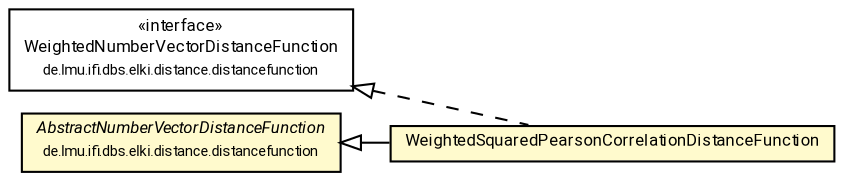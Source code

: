 #!/usr/local/bin/dot
#
# Class diagram 
# Generated by UMLGraph version R5_7_2-60-g0e99a6 (http://www.spinellis.gr/umlgraph/)
#

digraph G {
	graph [fontnames="svg"]
	edge [fontname="Roboto",fontsize=7,labelfontname="Roboto",labelfontsize=7,color="black"];
	node [fontname="Roboto",fontcolor="black",fontsize=8,shape=plaintext,margin=0,width=0,height=0];
	nodesep=0.15;
	ranksep=0.25;
	rankdir=LR;
	// de.lmu.ifi.dbs.elki.distance.distancefunction.correlation.WeightedSquaredPearsonCorrelationDistanceFunction
	c10909862 [label=<<table title="de.lmu.ifi.dbs.elki.distance.distancefunction.correlation.WeightedSquaredPearsonCorrelationDistanceFunction" border="0" cellborder="1" cellspacing="0" cellpadding="2" bgcolor="lemonChiffon" href="WeightedSquaredPearsonCorrelationDistanceFunction.html" target="_parent">
		<tr><td><table border="0" cellspacing="0" cellpadding="1">
		<tr><td align="center" balign="center"> <font face="Roboto">WeightedSquaredPearsonCorrelationDistanceFunction</font> </td></tr>
		</table></td></tr>
		</table>>, URL="WeightedSquaredPearsonCorrelationDistanceFunction.html"];
	// de.lmu.ifi.dbs.elki.distance.distancefunction.WeightedNumberVectorDistanceFunction<V>
	c10909870 [label=<<table title="de.lmu.ifi.dbs.elki.distance.distancefunction.WeightedNumberVectorDistanceFunction" border="0" cellborder="1" cellspacing="0" cellpadding="2" href="../WeightedNumberVectorDistanceFunction.html" target="_parent">
		<tr><td><table border="0" cellspacing="0" cellpadding="1">
		<tr><td align="center" balign="center"> &#171;interface&#187; </td></tr>
		<tr><td align="center" balign="center"> <font face="Roboto">WeightedNumberVectorDistanceFunction</font> </td></tr>
		<tr><td align="center" balign="center"> <font face="Roboto" point-size="7.0">de.lmu.ifi.dbs.elki.distance.distancefunction</font> </td></tr>
		</table></td></tr>
		</table>>, URL="../WeightedNumberVectorDistanceFunction.html"];
	// de.lmu.ifi.dbs.elki.distance.distancefunction.AbstractNumberVectorDistanceFunction
	c10909946 [label=<<table title="de.lmu.ifi.dbs.elki.distance.distancefunction.AbstractNumberVectorDistanceFunction" border="0" cellborder="1" cellspacing="0" cellpadding="2" bgcolor="LemonChiffon" href="../AbstractNumberVectorDistanceFunction.html" target="_parent">
		<tr><td><table border="0" cellspacing="0" cellpadding="1">
		<tr><td align="center" balign="center"> <font face="Roboto"><i>AbstractNumberVectorDistanceFunction</i></font> </td></tr>
		<tr><td align="center" balign="center"> <font face="Roboto" point-size="7.0">de.lmu.ifi.dbs.elki.distance.distancefunction</font> </td></tr>
		</table></td></tr>
		</table>>, URL="../AbstractNumberVectorDistanceFunction.html"];
	// de.lmu.ifi.dbs.elki.distance.distancefunction.correlation.WeightedSquaredPearsonCorrelationDistanceFunction extends de.lmu.ifi.dbs.elki.distance.distancefunction.AbstractNumberVectorDistanceFunction
	c10909946 -> c10909862 [arrowtail=empty,dir=back,weight=10];
	// de.lmu.ifi.dbs.elki.distance.distancefunction.correlation.WeightedSquaredPearsonCorrelationDistanceFunction implements de.lmu.ifi.dbs.elki.distance.distancefunction.WeightedNumberVectorDistanceFunction<V>
	c10909870 -> c10909862 [arrowtail=empty,style=dashed,dir=back,weight=9];
}

